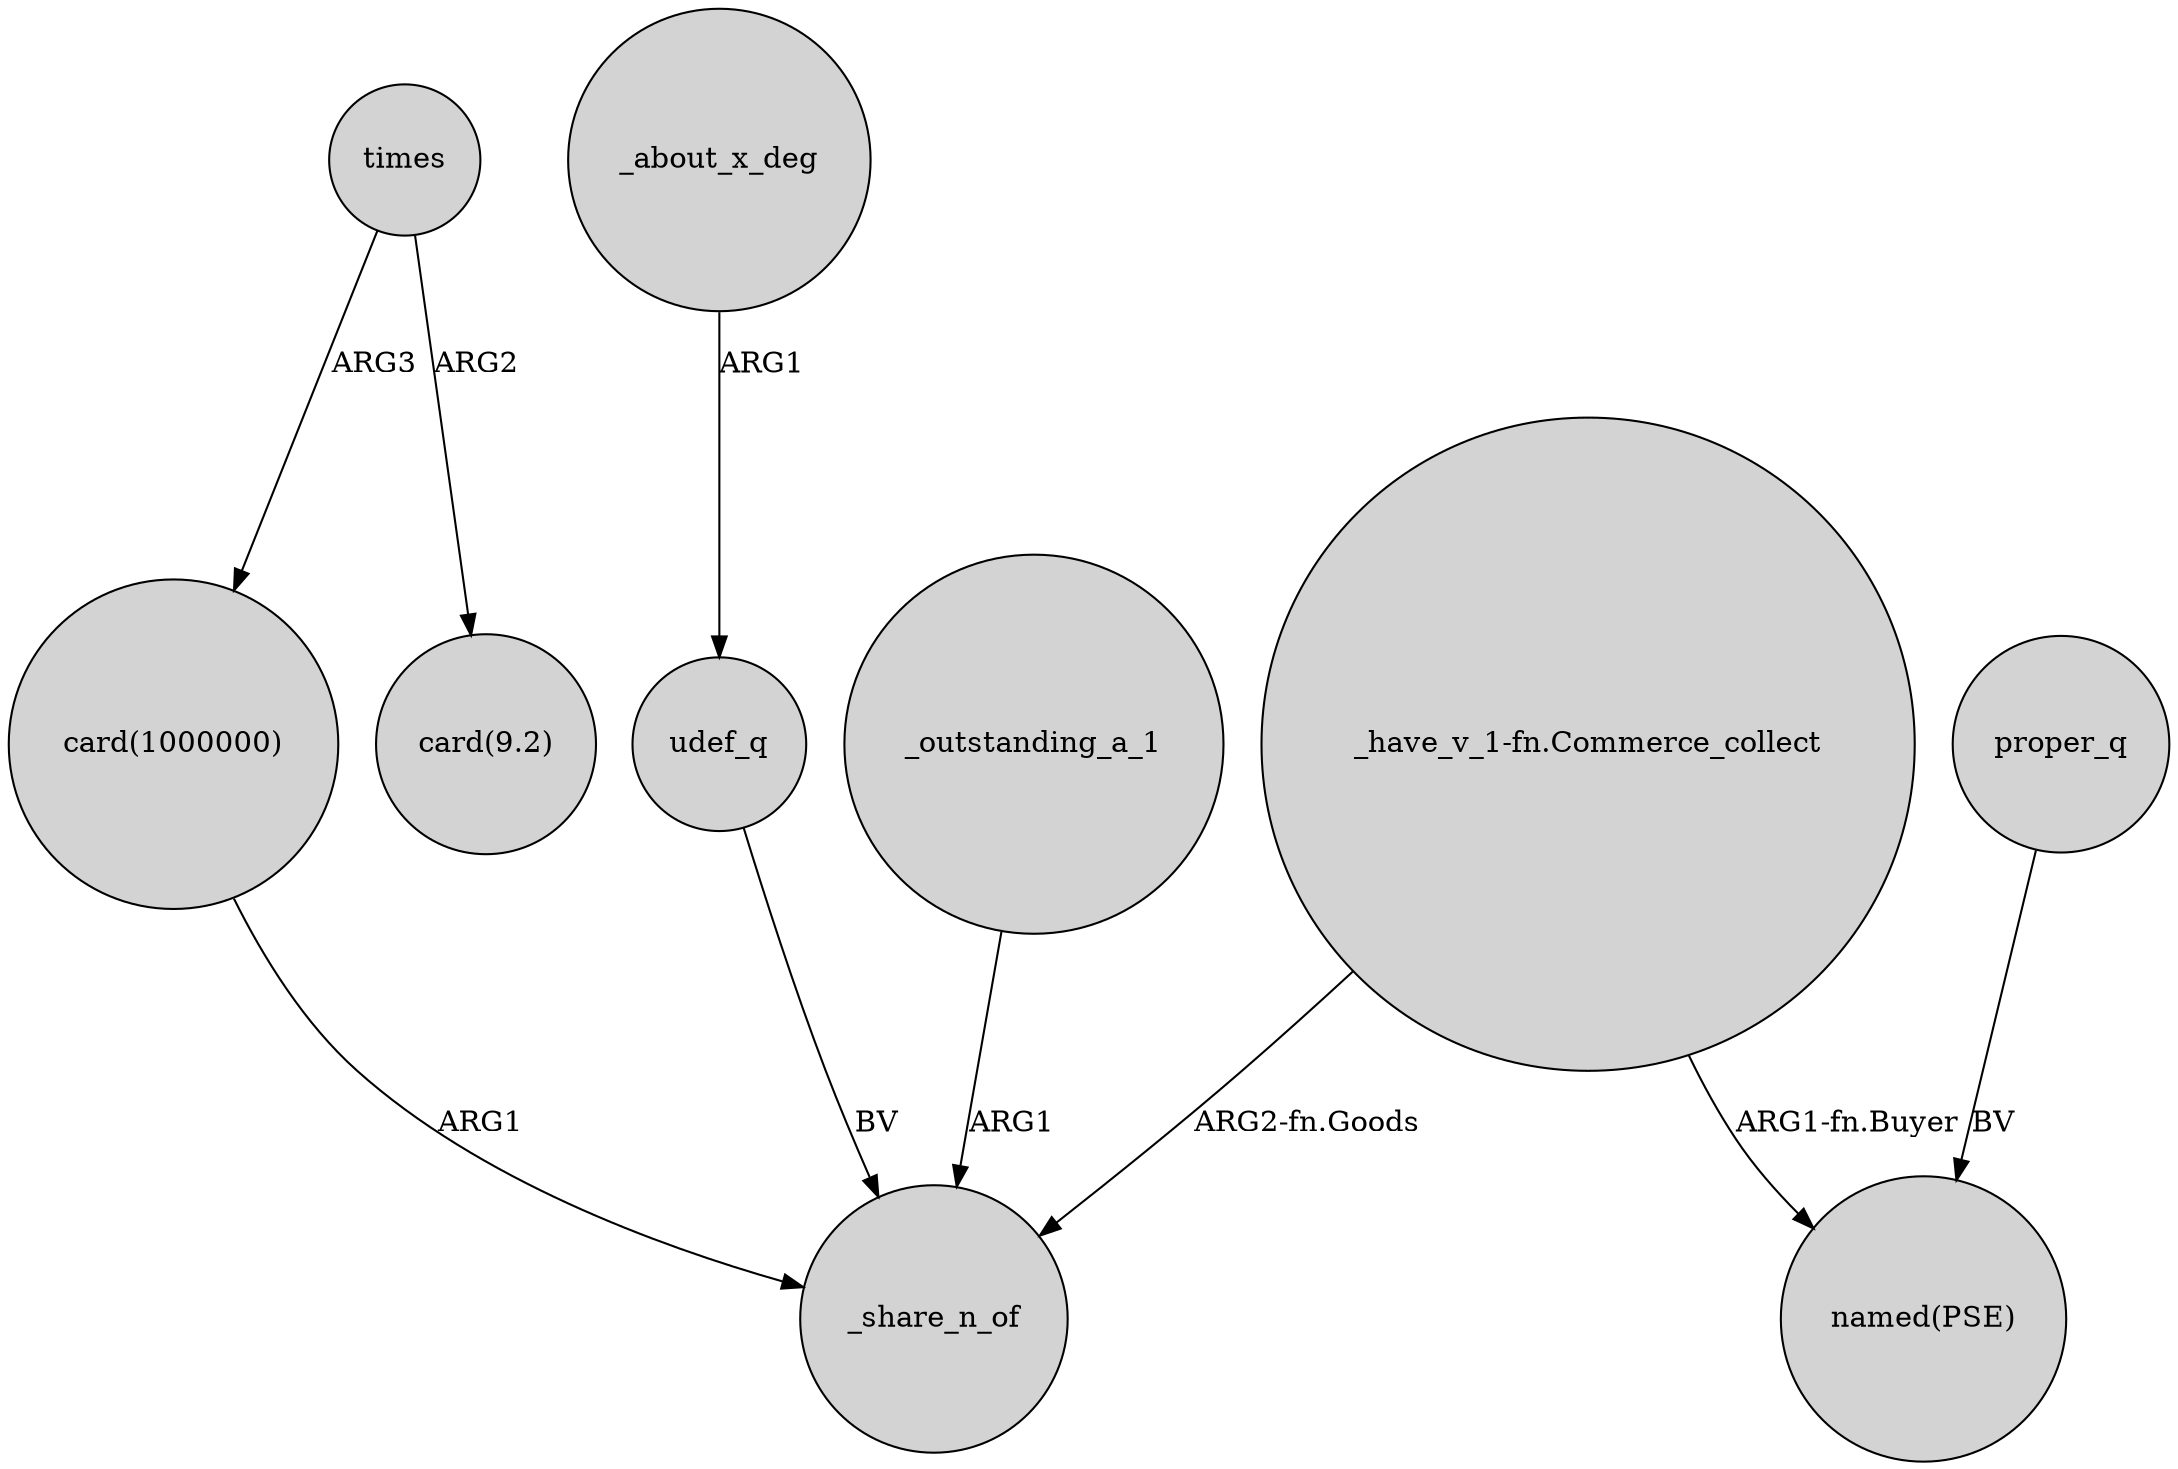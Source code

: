 digraph {
	node [shape=circle style=filled]
	times -> "card(1000000)" [label=ARG3]
	udef_q -> _share_n_of [label=BV]
	"card(1000000)" -> _share_n_of [label=ARG1]
	proper_q -> "named(PSE)" [label=BV]
	times -> "card(9.2)" [label=ARG2]
	_about_x_deg -> udef_q [label=ARG1]
	_outstanding_a_1 -> _share_n_of [label=ARG1]
	"_have_v_1-fn.Commerce_collect" -> _share_n_of [label="ARG2-fn.Goods"]
	"_have_v_1-fn.Commerce_collect" -> "named(PSE)" [label="ARG1-fn.Buyer"]
}
